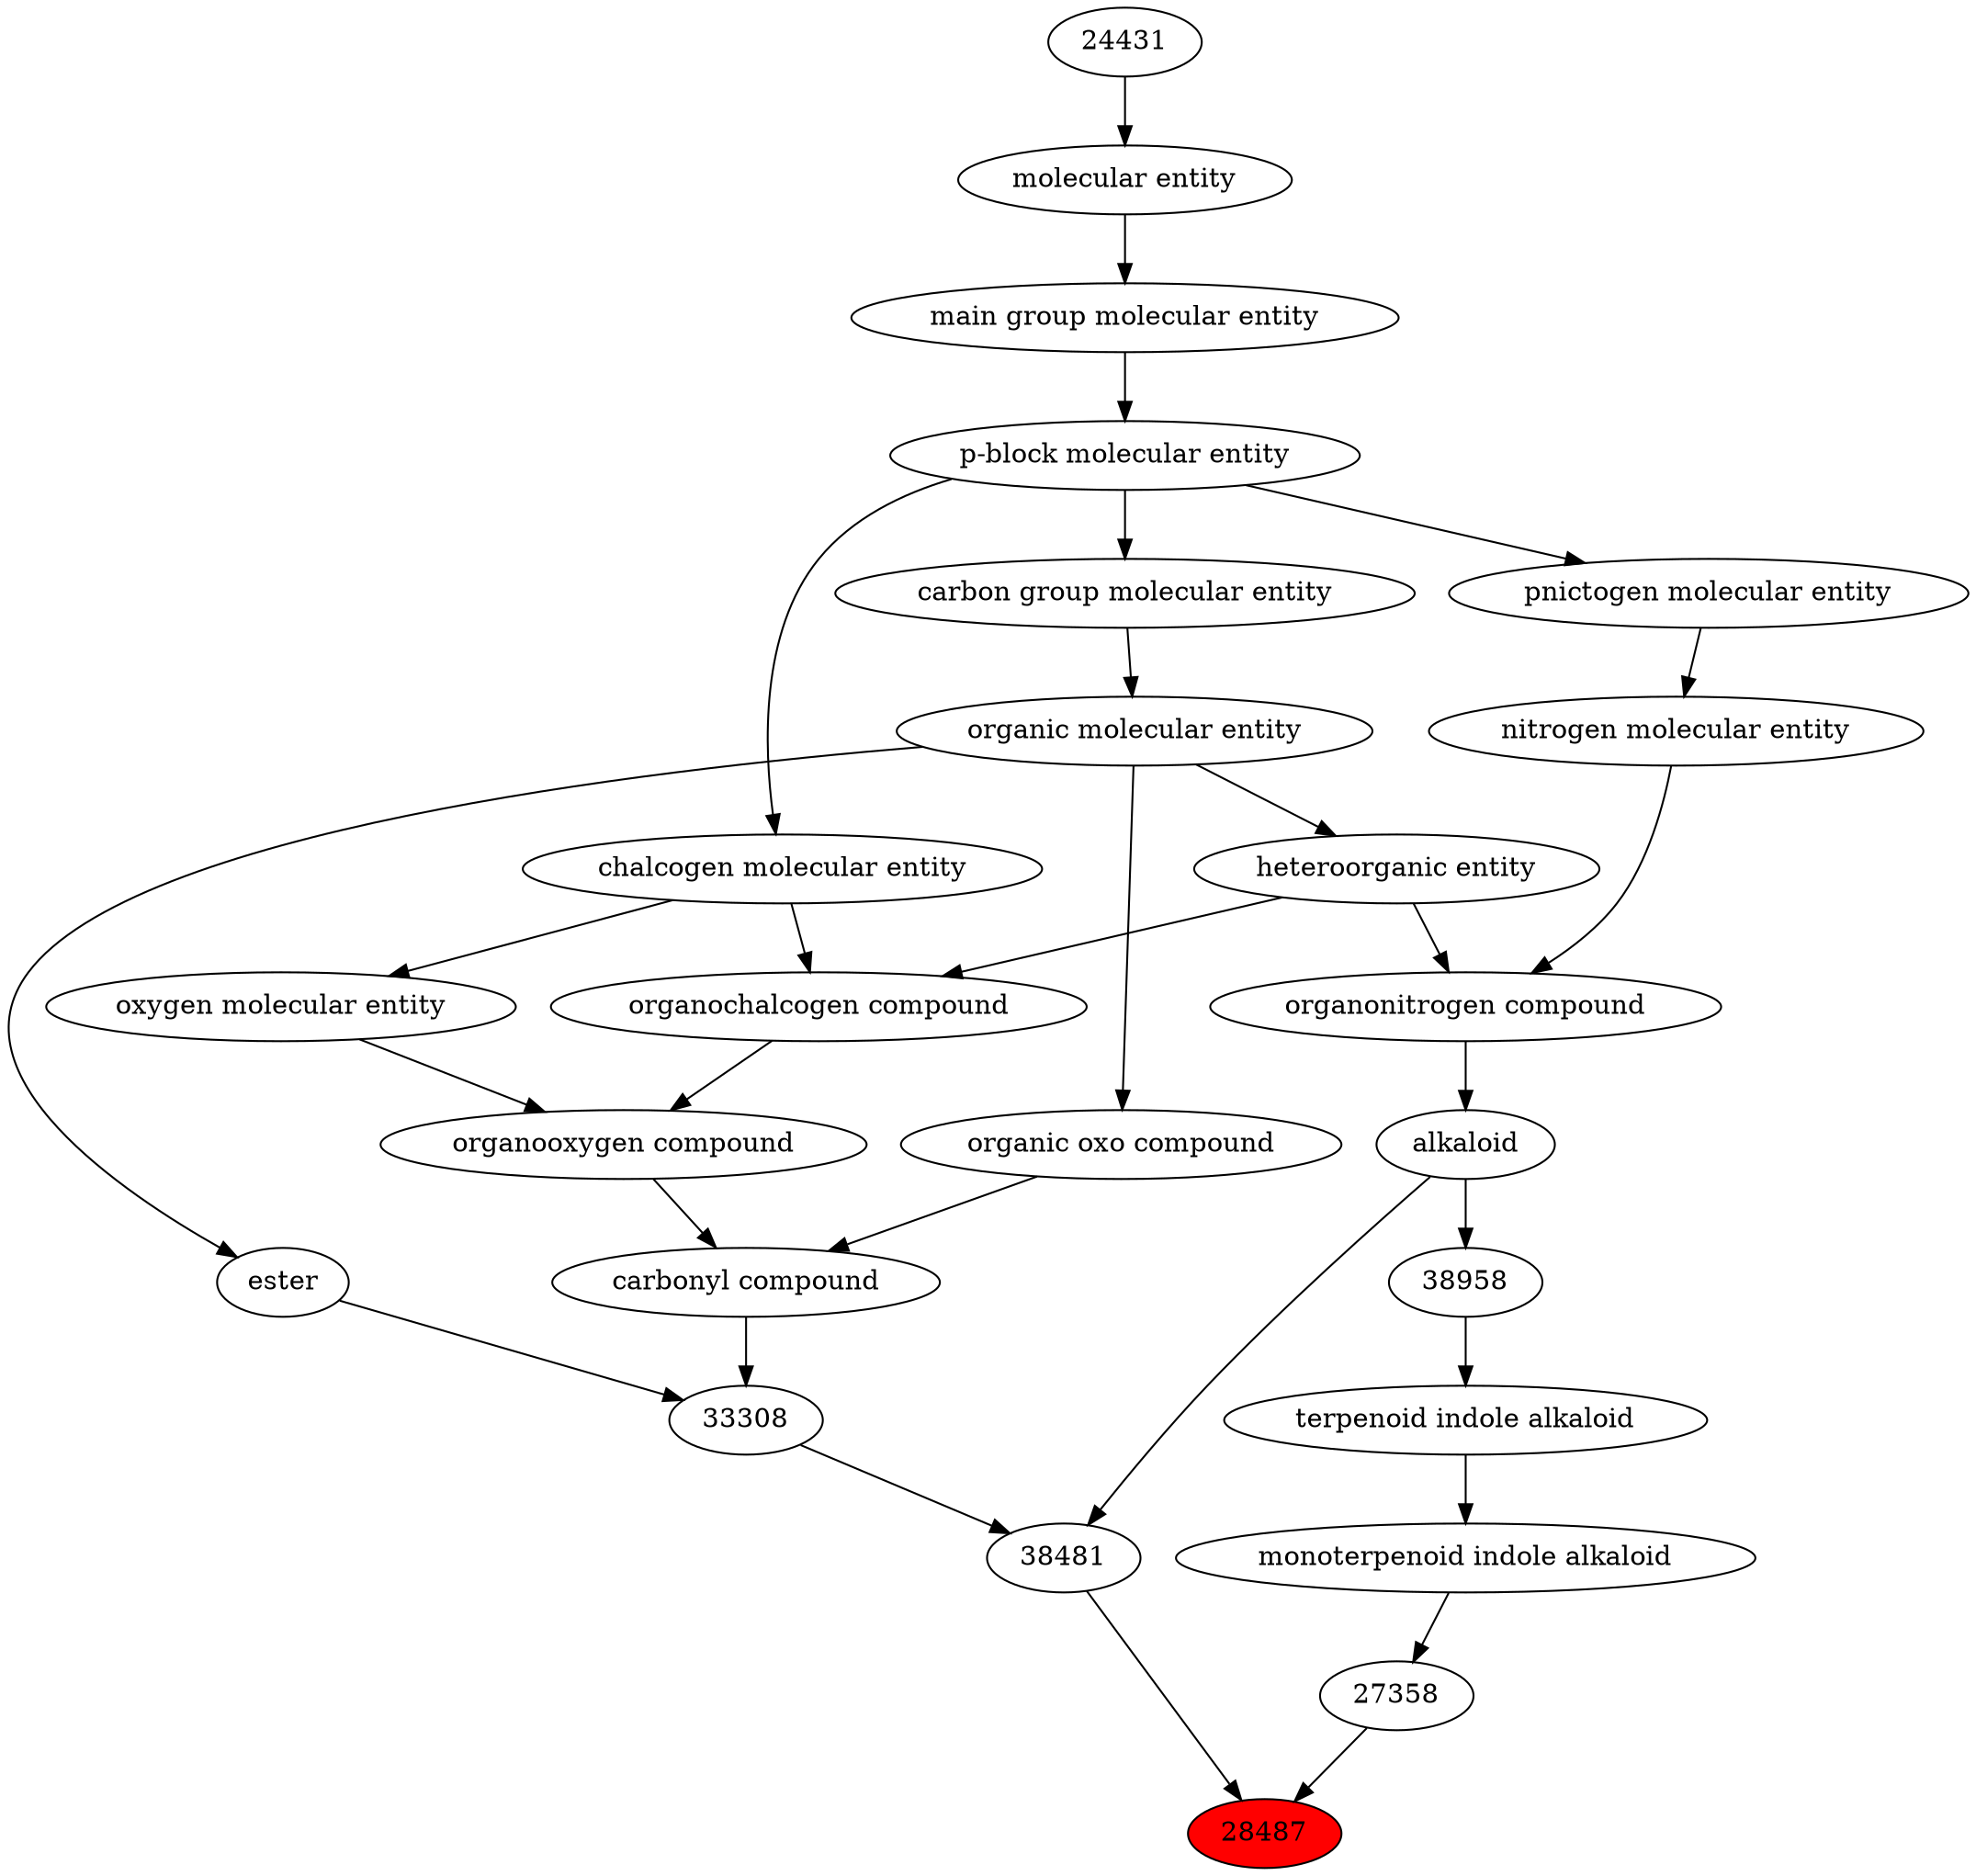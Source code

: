 digraph tree{ 
28487 [label="28487" fillcolor=red style=filled]
38481 -> 28487
27358 -> 28487
38481 [label="38481"]
33308 -> 38481
22315 -> 38481
27358 [label="27358"]
65323 -> 27358
33308 [label="33308"]
36586 -> 33308
35701 -> 33308
22315 [label="alkaloid"]
35352 -> 22315
65323 [label="monoterpenoid indole alkaloid"]
65321 -> 65323
36586 [label="carbonyl compound"]
36587 -> 36586
36963 -> 36586
35701 [label="ester"]
50860 -> 35701
35352 [label="organonitrogen compound"]
51143 -> 35352
33285 -> 35352
65321 [label="terpenoid indole alkaloid"]
38958 -> 65321
36587 [label="organic oxo compound"]
50860 -> 36587
36963 [label="organooxygen compound"]
36962 -> 36963
25806 -> 36963
50860 [label="organic molecular entity"]
33582 -> 50860
51143 [label="nitrogen molecular entity"]
33302 -> 51143
33285 [label="heteroorganic entity"]
50860 -> 33285
38958 [label="38958"]
22315 -> 38958
36962 [label="organochalcogen compound"]
33285 -> 36962
33304 -> 36962
25806 [label="oxygen molecular entity"]
33304 -> 25806
33582 [label="carbon group molecular entity"]
33675 -> 33582
33302 [label="pnictogen molecular entity"]
33675 -> 33302
33304 [label="chalcogen molecular entity"]
33675 -> 33304
33675 [label="p-block molecular entity"]
33579 -> 33675
33579 [label="main group molecular entity"]
23367 -> 33579
23367 [label="molecular entity"]
24431 -> 23367
24431 [label="24431"]
}